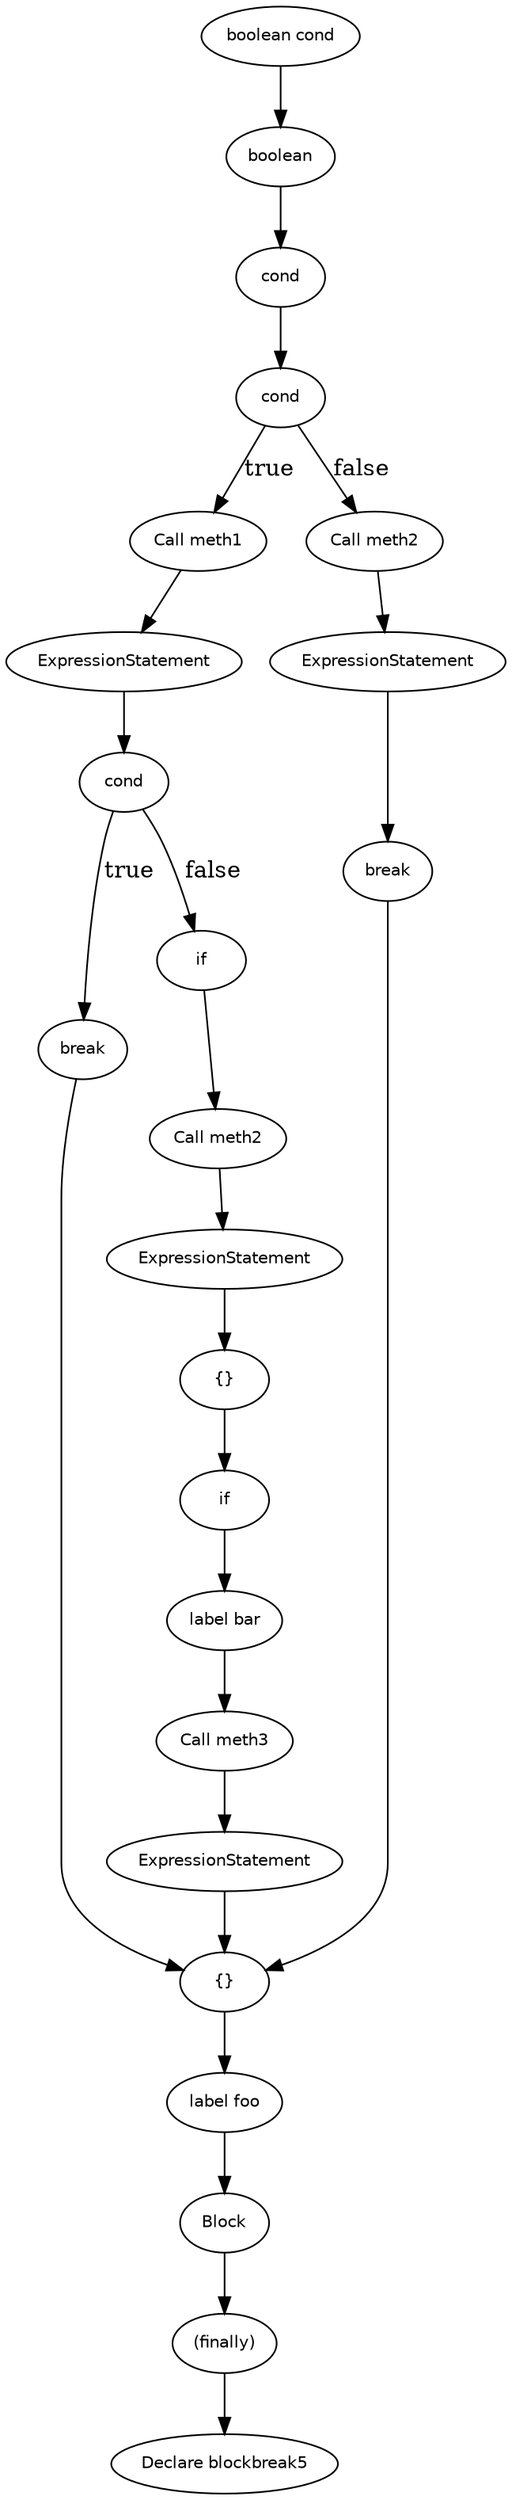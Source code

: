 digraph blockbreak5 {
  35 [
    label = Block,
    fontname = Helvetica,
    fontsize = 10
  ];
  33 [
    label = "Call meth3",
    fontname = Helvetica,
    fontsize = 10
  ];
  32 [
    label = ExpressionStatement,
    fontname = Helvetica,
    fontsize = 10
  ];
  30 [
    label = break,
    fontname = Helvetica,
    fontsize = 10
  ];
  19 [
    label = break,
    fontname = Helvetica,
    fontsize = 10
  ];
  18 [
    label = cond,
    fontname = Helvetica,
    fontsize = 10
  ];
  17 [
    label = if,
    fontname = Helvetica,
    fontsize = 10
  ];
  15 [
    label = "Call meth1",
    fontname = Helvetica,
    fontsize = 10
  ];
  14 [
    label = ExpressionStatement,
    fontname = Helvetica,
    fontsize = 10
  ];
  13 [
    label = "{}",
    fontname = Helvetica,
    fontsize = 10
  ];
  12 [
    label = cond,
    fontname = Helvetica,
    fontsize = 10
  ];
  11 [
    label = if,
    fontname = Helvetica,
    fontsize = 10
  ];
  9 [
    label = "label bar",
    fontname = Helvetica,
    fontsize = 10
  ];
  8 [
    label = "{}",
    fontname = Helvetica,
    fontsize = 10
  ];
  28 [
    label = "Call meth2",
    fontname = Helvetica,
    fontsize = 10
  ];
  27 [
    label = ExpressionStatement,
    fontname = Helvetica,
    fontsize = 10
  ];
  6 [
    label = "label foo",
    fontname = Helvetica,
    fontsize = 10
  ];
  5 [
    label = cond,
    fontname = Helvetica,
    fontsize = 10
  ];
  4 [
    label = boolean,
    fontname = Helvetica,
    fontsize = 10
  ];
  3 [
    label = "boolean cond",
    fontname = Helvetica,
    fontsize = 10
  ];
  2 [
    label = "(finally)",
    fontname = Helvetica,
    fontsize = 10
  ];
  22 [
    label = "Call meth2",
    fontname = Helvetica,
    fontsize = 10
  ];
  0 [
    label = "Declare blockbreak5",
    fontname = Helvetica,
    fontsize = 10
  ];
  21 [
    label = ExpressionStatement,
    fontname = Helvetica,
    fontsize = 10
  ];
  19 -> 8 [
    label = ""
  ];
  18 -> 17 [
    label = false
  ];
  18 -> 19 [
    label = true
  ];
  14 -> 18 [
    label = ""
  ];
  32 -> 8 [
    label = ""
  ];
  15 -> 14 [
    label = ""
  ];
  12 -> 15 [
    label = true
  ];
  4 -> 5 [
    label = ""
  ];
  3 -> 4 [
    label = ""
  ];
  2 -> 0 [
    label = ""
  ];
  35 -> 2 [
    label = ""
  ];
  21 -> 13 [
    label = ""
  ];
  6 -> 35 [
    label = ""
  ];
  22 -> 21 [
    label = ""
  ];
  8 -> 6 [
    label = ""
  ];
  17 -> 22 [
    label = ""
  ];
  28 -> 27 [
    label = ""
  ];
  12 -> 28 [
    label = false
  ];
  5 -> 12 [
    label = ""
  ];
  33 -> 32 [
    label = ""
  ];
  30 -> 8 [
    label = ""
  ];
  13 -> 11 [
    label = ""
  ];
  9 -> 33 [
    label = ""
  ];
  27 -> 30 [
    label = ""
  ];
  11 -> 9 [
    label = ""
  ];
}
